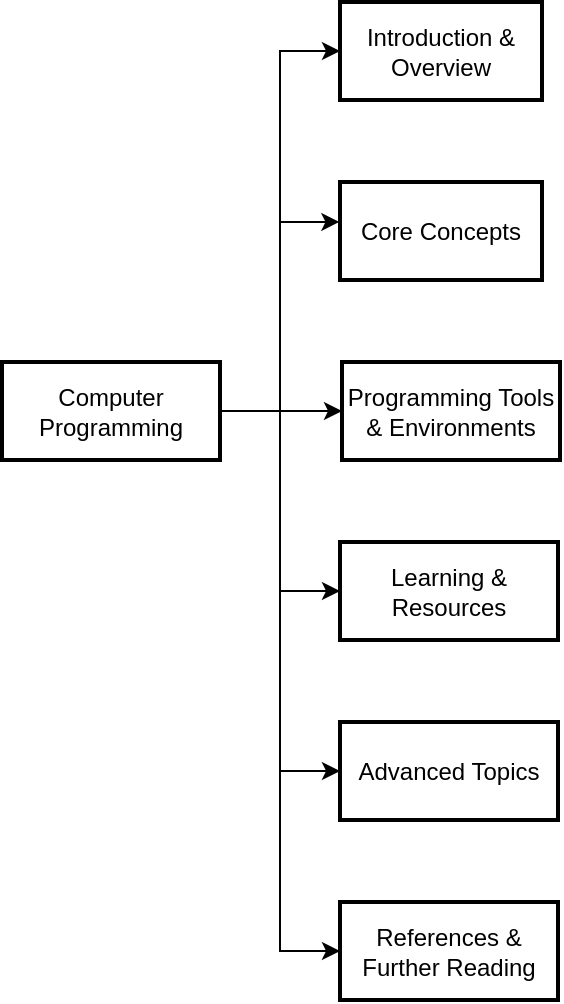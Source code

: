 <mxfile version="24.7.17">
  <diagram name="第 1 页" id="fFhrtoRJWJOJAEUbaa_x">
    <mxGraphModel dx="1434" dy="772" grid="1" gridSize="10" guides="1" tooltips="1" connect="1" arrows="1" fold="1" page="1" pageScale="1" pageWidth="827" pageHeight="1169" math="0" shadow="0">
      <root>
        <mxCell id="0" />
        <mxCell id="1" parent="0" />
        <mxCell id="XYW96nHpdFB7xBHAA2Wb-22" style="edgeStyle=orthogonalEdgeStyle;rounded=0;orthogonalLoop=1;jettySize=auto;html=1;entryX=0;entryY=0.5;entryDx=0;entryDy=0;" parent="1" source="2" target="3" edge="1">
          <mxGeometry relative="1" as="geometry" />
        </mxCell>
        <mxCell id="XYW96nHpdFB7xBHAA2Wb-25" value="" style="edgeStyle=orthogonalEdgeStyle;rounded=0;orthogonalLoop=1;jettySize=auto;html=1;" parent="1" source="2" target="XYW96nHpdFB7xBHAA2Wb-24" edge="1">
          <mxGeometry relative="1" as="geometry" />
        </mxCell>
        <mxCell id="B95SAMXZiXU3UFlBthTC-12" style="edgeStyle=orthogonalEdgeStyle;rounded=0;orthogonalLoop=1;jettySize=auto;html=1;entryX=0;entryY=0.5;entryDx=0;entryDy=0;" edge="1" parent="1" source="2" target="B95SAMXZiXU3UFlBthTC-9">
          <mxGeometry relative="1" as="geometry" />
        </mxCell>
        <mxCell id="B95SAMXZiXU3UFlBthTC-13" style="edgeStyle=orthogonalEdgeStyle;rounded=0;orthogonalLoop=1;jettySize=auto;html=1;entryX=0;entryY=0.5;entryDx=0;entryDy=0;" edge="1" parent="1" source="2" target="B95SAMXZiXU3UFlBthTC-10">
          <mxGeometry relative="1" as="geometry" />
        </mxCell>
        <mxCell id="B95SAMXZiXU3UFlBthTC-14" style="edgeStyle=orthogonalEdgeStyle;rounded=0;orthogonalLoop=1;jettySize=auto;html=1;entryX=0;entryY=0.5;entryDx=0;entryDy=0;" edge="1" parent="1" source="2" target="B95SAMXZiXU3UFlBthTC-11">
          <mxGeometry relative="1" as="geometry" />
        </mxCell>
        <mxCell id="2" value="Computer Programming" style="whiteSpace=wrap;strokeWidth=2;" parent="1" vertex="1">
          <mxGeometry x="30" y="340" width="109" height="49" as="geometry" />
        </mxCell>
        <mxCell id="3" value="Introduction &amp; Overview" style="whiteSpace=wrap;strokeWidth=2;" parent="1" vertex="1">
          <mxGeometry x="199" y="160" width="101" height="49" as="geometry" />
        </mxCell>
        <mxCell id="4" value="Core Concepts" style="whiteSpace=wrap;strokeWidth=2;" parent="1" vertex="1">
          <mxGeometry x="199" y="250" width="101" height="49" as="geometry" />
        </mxCell>
        <mxCell id="XYW96nHpdFB7xBHAA2Wb-23" style="edgeStyle=orthogonalEdgeStyle;rounded=0;orthogonalLoop=1;jettySize=auto;html=1;entryX=-0.003;entryY=0.408;entryDx=0;entryDy=0;entryPerimeter=0;" parent="1" source="2" target="4" edge="1">
          <mxGeometry relative="1" as="geometry" />
        </mxCell>
        <mxCell id="XYW96nHpdFB7xBHAA2Wb-24" value="Programming Tools &amp; Environments" style="whiteSpace=wrap;strokeWidth=2;" parent="1" vertex="1">
          <mxGeometry x="200" y="340" width="109" height="49" as="geometry" />
        </mxCell>
        <mxCell id="B95SAMXZiXU3UFlBthTC-9" value="Learning &amp; Resources" style="whiteSpace=wrap;strokeWidth=2;" vertex="1" parent="1">
          <mxGeometry x="199" y="430" width="109" height="49" as="geometry" />
        </mxCell>
        <mxCell id="B95SAMXZiXU3UFlBthTC-10" value="Advanced Topics" style="whiteSpace=wrap;strokeWidth=2;" vertex="1" parent="1">
          <mxGeometry x="199" y="520" width="109" height="49" as="geometry" />
        </mxCell>
        <mxCell id="B95SAMXZiXU3UFlBthTC-11" value="References &amp; Further Reading" style="whiteSpace=wrap;strokeWidth=2;" vertex="1" parent="1">
          <mxGeometry x="199" y="610" width="109" height="49" as="geometry" />
        </mxCell>
      </root>
    </mxGraphModel>
  </diagram>
</mxfile>
